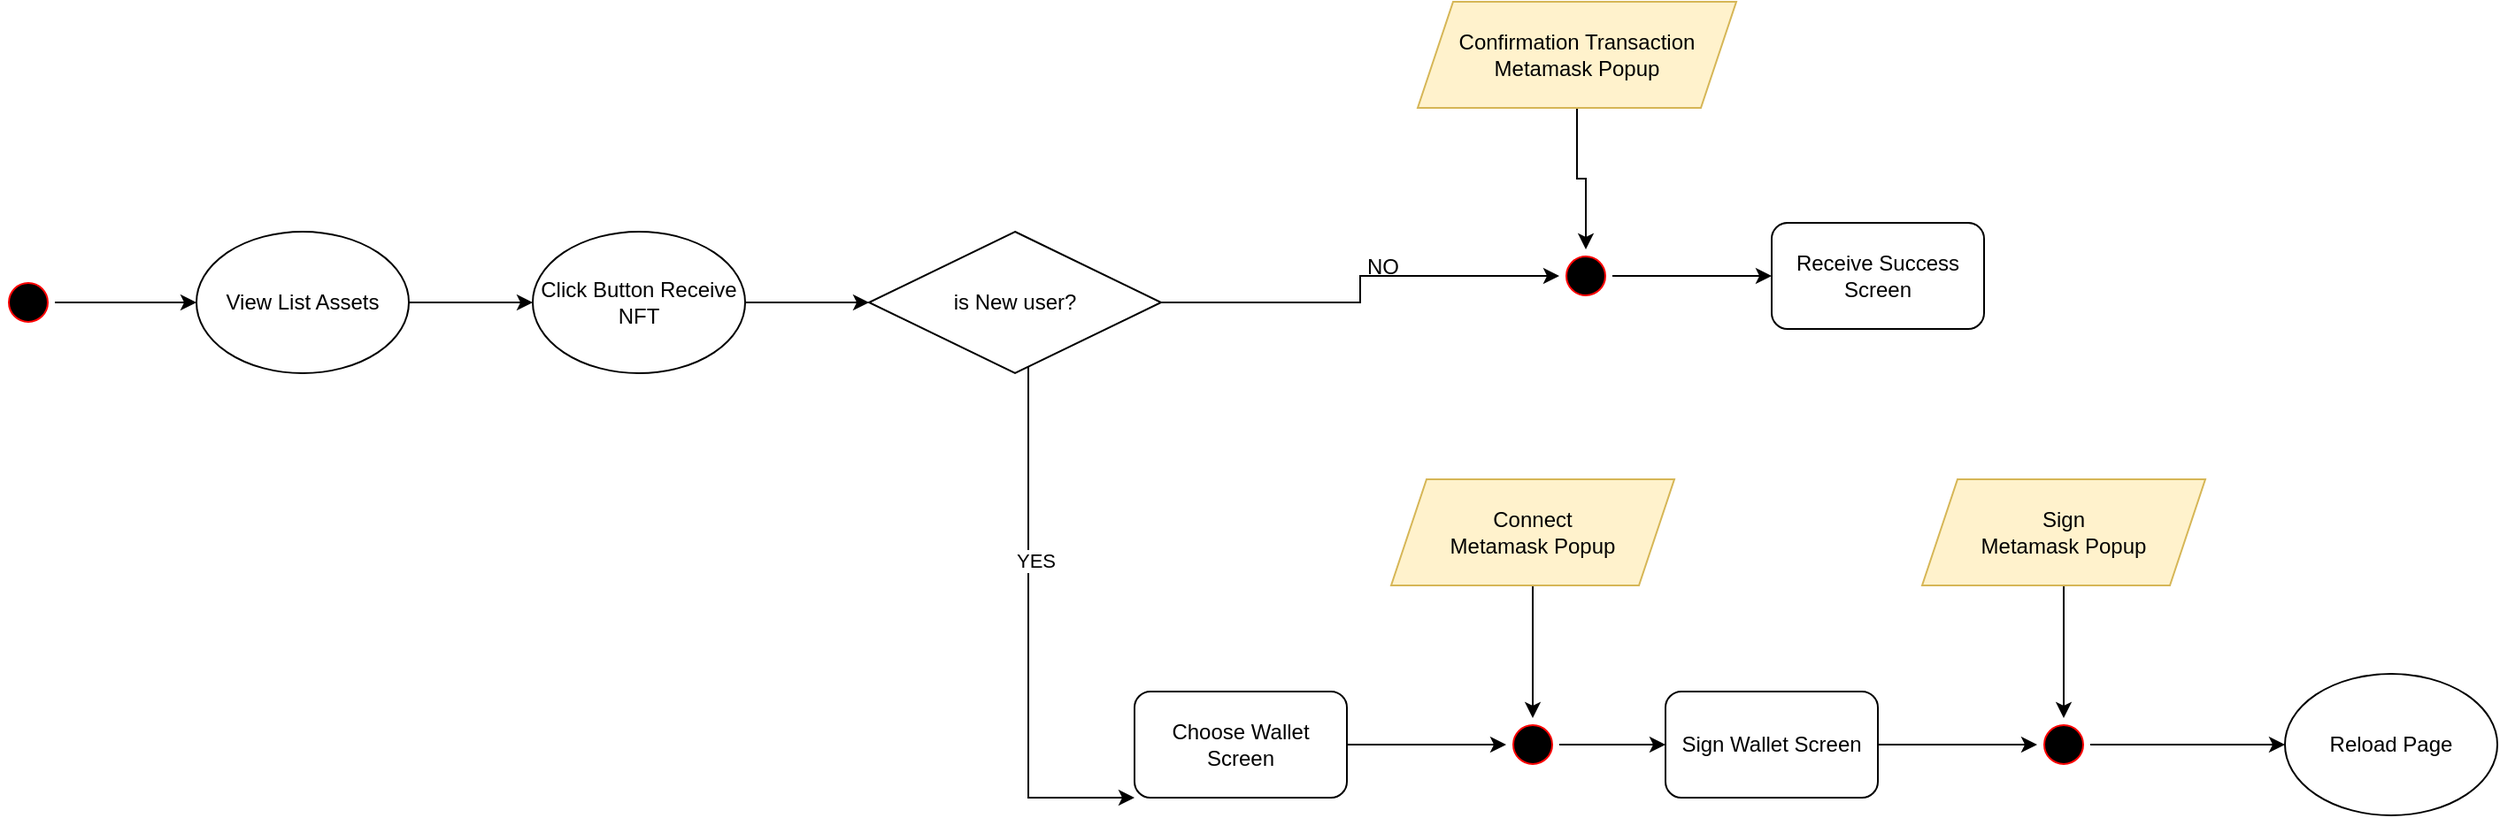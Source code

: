 <mxfile version="20.2.8" type="device"><diagram name="Page-1" id="58cdce13-f638-feb5-8d6f-7d28b1aa9fa0"><mxGraphModel dx="1422" dy="705" grid="1" gridSize="10" guides="1" tooltips="1" connect="1" arrows="1" fold="1" page="1" pageScale="1" pageWidth="1100" pageHeight="850" background="none" math="0" shadow="0"><root><mxCell id="0"/><mxCell id="1" parent="0"/><mxCell id="SrWGQimQbGCyMqlazM4g-8" style="edgeStyle=orthogonalEdgeStyle;rounded=0;orthogonalLoop=1;jettySize=auto;html=1;" edge="1" parent="1" source="382b91b5511bd0f7-1" target="SrWGQimQbGCyMqlazM4g-3"><mxGeometry relative="1" as="geometry"/></mxCell><mxCell id="382b91b5511bd0f7-1" value="" style="ellipse;html=1;shape=startState;fillColor=#000000;strokeColor=#ff0000;rounded=1;shadow=0;comic=0;labelBackgroundColor=none;fontFamily=Verdana;fontSize=12;fontColor=#000000;align=center;direction=south;" parent="1" vertex="1"><mxGeometry x="30" y="225" width="30" height="30" as="geometry"/></mxCell><mxCell id="SrWGQimQbGCyMqlazM4g-22" style="edgeStyle=orthogonalEdgeStyle;rounded=0;orthogonalLoop=1;jettySize=auto;html=1;" edge="1" parent="1" source="SrWGQimQbGCyMqlazM4g-1" target="SrWGQimQbGCyMqlazM4g-21"><mxGeometry relative="1" as="geometry"/></mxCell><mxCell id="SrWGQimQbGCyMqlazM4g-1" value="Choose Wallet Screen" style="rounded=1;whiteSpace=wrap;html=1;" vertex="1" parent="1"><mxGeometry x="670" y="460" width="120" height="60" as="geometry"/></mxCell><mxCell id="SrWGQimQbGCyMqlazM4g-41" style="edgeStyle=orthogonalEdgeStyle;rounded=0;orthogonalLoop=1;jettySize=auto;html=1;" edge="1" parent="1" source="SrWGQimQbGCyMqlazM4g-2" target="SrWGQimQbGCyMqlazM4g-40"><mxGeometry relative="1" as="geometry"/></mxCell><mxCell id="SrWGQimQbGCyMqlazM4g-2" value="Click Button Receive NFT" style="ellipse;whiteSpace=wrap;html=1;" vertex="1" parent="1"><mxGeometry x="330" y="200" width="120" height="80" as="geometry"/></mxCell><mxCell id="SrWGQimQbGCyMqlazM4g-7" style="edgeStyle=orthogonalEdgeStyle;rounded=0;orthogonalLoop=1;jettySize=auto;html=1;" edge="1" parent="1" source="SrWGQimQbGCyMqlazM4g-3" target="SrWGQimQbGCyMqlazM4g-2"><mxGeometry relative="1" as="geometry"/></mxCell><mxCell id="SrWGQimQbGCyMqlazM4g-3" value="View List Assets" style="ellipse;whiteSpace=wrap;html=1;" vertex="1" parent="1"><mxGeometry x="140" y="200" width="120" height="80" as="geometry"/></mxCell><mxCell id="SrWGQimQbGCyMqlazM4g-26" style="edgeStyle=orthogonalEdgeStyle;rounded=0;orthogonalLoop=1;jettySize=auto;html=1;" edge="1" parent="1" source="SrWGQimQbGCyMqlazM4g-9" target="SrWGQimQbGCyMqlazM4g-25"><mxGeometry relative="1" as="geometry"/></mxCell><mxCell id="SrWGQimQbGCyMqlazM4g-9" value="Sign Wallet Screen" style="rounded=1;whiteSpace=wrap;html=1;" vertex="1" parent="1"><mxGeometry x="970" y="460" width="120" height="60" as="geometry"/></mxCell><mxCell id="SrWGQimQbGCyMqlazM4g-24" style="edgeStyle=orthogonalEdgeStyle;rounded=0;orthogonalLoop=1;jettySize=auto;html=1;" edge="1" parent="1" source="SrWGQimQbGCyMqlazM4g-12" target="SrWGQimQbGCyMqlazM4g-21"><mxGeometry relative="1" as="geometry"/></mxCell><mxCell id="SrWGQimQbGCyMqlazM4g-12" value="Connect&lt;br&gt;Metamask Popup" style="shape=parallelogram;perimeter=parallelogramPerimeter;whiteSpace=wrap;html=1;fixedSize=1;fillColor=#fff2cc;strokeColor=#d6b656;" vertex="1" parent="1"><mxGeometry x="815" y="340" width="160" height="60" as="geometry"/></mxCell><mxCell id="SrWGQimQbGCyMqlazM4g-28" style="edgeStyle=orthogonalEdgeStyle;rounded=0;orthogonalLoop=1;jettySize=auto;html=1;" edge="1" parent="1" source="SrWGQimQbGCyMqlazM4g-17" target="SrWGQimQbGCyMqlazM4g-25"><mxGeometry relative="1" as="geometry"/></mxCell><mxCell id="SrWGQimQbGCyMqlazM4g-17" value="Sign&lt;br&gt;Metamask Popup" style="shape=parallelogram;perimeter=parallelogramPerimeter;whiteSpace=wrap;html=1;fixedSize=1;fillColor=#fff2cc;strokeColor=#d6b656;" vertex="1" parent="1"><mxGeometry x="1115" y="340" width="160" height="60" as="geometry"/></mxCell><mxCell id="SrWGQimQbGCyMqlazM4g-23" style="edgeStyle=orthogonalEdgeStyle;rounded=0;orthogonalLoop=1;jettySize=auto;html=1;" edge="1" parent="1" source="SrWGQimQbGCyMqlazM4g-21" target="SrWGQimQbGCyMqlazM4g-9"><mxGeometry relative="1" as="geometry"/></mxCell><mxCell id="SrWGQimQbGCyMqlazM4g-21" value="" style="ellipse;html=1;shape=startState;fillColor=#000000;strokeColor=#ff0000;rounded=1;shadow=0;comic=0;labelBackgroundColor=none;fontFamily=Verdana;fontSize=12;fontColor=#000000;align=center;direction=south;" vertex="1" parent="1"><mxGeometry x="880" y="475" width="30" height="30" as="geometry"/></mxCell><mxCell id="SrWGQimQbGCyMqlazM4g-47" style="edgeStyle=orthogonalEdgeStyle;rounded=0;orthogonalLoop=1;jettySize=auto;html=1;" edge="1" parent="1" source="SrWGQimQbGCyMqlazM4g-25" target="SrWGQimQbGCyMqlazM4g-46"><mxGeometry relative="1" as="geometry"/></mxCell><mxCell id="SrWGQimQbGCyMqlazM4g-25" value="" style="ellipse;html=1;shape=startState;fillColor=#000000;strokeColor=#ff0000;rounded=1;shadow=0;comic=0;labelBackgroundColor=none;fontFamily=Verdana;fontSize=12;fontColor=#000000;align=center;direction=south;" vertex="1" parent="1"><mxGeometry x="1180" y="475" width="30" height="30" as="geometry"/></mxCell><mxCell id="SrWGQimQbGCyMqlazM4g-33" value="Receive Success Screen" style="rounded=1;whiteSpace=wrap;html=1;" vertex="1" parent="1"><mxGeometry x="1030" y="195" width="120" height="60" as="geometry"/></mxCell><mxCell id="SrWGQimQbGCyMqlazM4g-39" style="edgeStyle=orthogonalEdgeStyle;rounded=0;orthogonalLoop=1;jettySize=auto;html=1;" edge="1" parent="1" source="SrWGQimQbGCyMqlazM4g-35" target="SrWGQimQbGCyMqlazM4g-36"><mxGeometry relative="1" as="geometry"/></mxCell><mxCell id="SrWGQimQbGCyMqlazM4g-35" value="Confirmation Transaction&lt;br&gt;Metamask Popup" style="shape=parallelogram;perimeter=parallelogramPerimeter;whiteSpace=wrap;html=1;fixedSize=1;fillColor=#fff2cc;strokeColor=#d6b656;" vertex="1" parent="1"><mxGeometry x="830" y="70" width="180" height="60" as="geometry"/></mxCell><mxCell id="SrWGQimQbGCyMqlazM4g-38" style="edgeStyle=orthogonalEdgeStyle;rounded=0;orthogonalLoop=1;jettySize=auto;html=1;" edge="1" parent="1" source="SrWGQimQbGCyMqlazM4g-36" target="SrWGQimQbGCyMqlazM4g-33"><mxGeometry relative="1" as="geometry"/></mxCell><mxCell id="SrWGQimQbGCyMqlazM4g-36" value="" style="ellipse;html=1;shape=startState;fillColor=#000000;strokeColor=#ff0000;rounded=1;shadow=0;comic=0;labelBackgroundColor=none;fontFamily=Verdana;fontSize=12;fontColor=#000000;align=center;direction=south;" vertex="1" parent="1"><mxGeometry x="910" y="210" width="30" height="30" as="geometry"/></mxCell><mxCell id="SrWGQimQbGCyMqlazM4g-42" style="edgeStyle=orthogonalEdgeStyle;rounded=0;orthogonalLoop=1;jettySize=auto;html=1;" edge="1" parent="1" source="SrWGQimQbGCyMqlazM4g-40" target="SrWGQimQbGCyMqlazM4g-36"><mxGeometry relative="1" as="geometry"/></mxCell><mxCell id="SrWGQimQbGCyMqlazM4g-44" style="edgeStyle=orthogonalEdgeStyle;rounded=0;orthogonalLoop=1;jettySize=auto;html=1;" edge="1" parent="1" source="SrWGQimQbGCyMqlazM4g-40" target="SrWGQimQbGCyMqlazM4g-1"><mxGeometry relative="1" as="geometry"><Array as="points"><mxPoint x="610" y="520"/></Array></mxGeometry></mxCell><mxCell id="SrWGQimQbGCyMqlazM4g-45" value="YES" style="edgeLabel;html=1;align=center;verticalAlign=middle;resizable=0;points=[];" vertex="1" connectable="0" parent="SrWGQimQbGCyMqlazM4g-44"><mxGeometry x="-0.281" y="4" relative="1" as="geometry"><mxPoint as="offset"/></mxGeometry></mxCell><mxCell id="SrWGQimQbGCyMqlazM4g-40" value="is New user?" style="rhombus;whiteSpace=wrap;html=1;" vertex="1" parent="1"><mxGeometry x="520" y="200" width="165" height="80" as="geometry"/></mxCell><mxCell id="SrWGQimQbGCyMqlazM4g-43" value="NO" style="text;html=1;align=center;verticalAlign=middle;resizable=0;points=[];autosize=1;strokeColor=none;fillColor=none;" vertex="1" parent="1"><mxGeometry x="790" y="205" width="40" height="30" as="geometry"/></mxCell><mxCell id="SrWGQimQbGCyMqlazM4g-46" value="Reload Page" style="ellipse;whiteSpace=wrap;html=1;" vertex="1" parent="1"><mxGeometry x="1320" y="450" width="120" height="80" as="geometry"/></mxCell></root></mxGraphModel></diagram></mxfile>